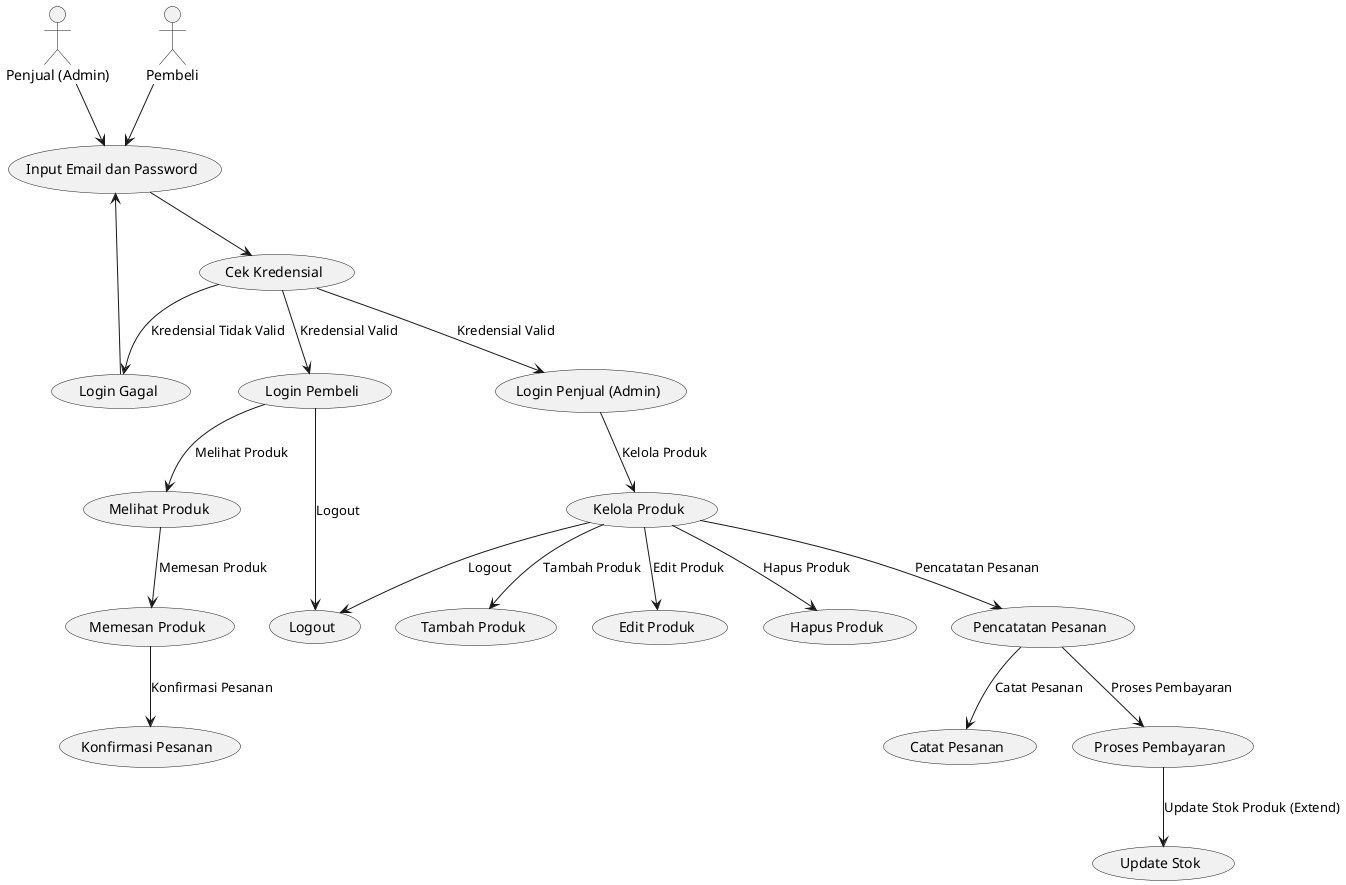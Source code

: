@startuml
actor "Penjual (Admin)" as Admin
actor "Pembeli" as Pembeli

usecase "Input Email dan Password" as UC10
usecase "Cek Kredensial" as UC11
usecase "Login Gagal" as UC12
usecase "Login Penjual (Admin)" as UC1
usecase "Login Pembeli" as UC2
usecase "Kelola Produk" as UC3
usecase "Tambah Produk" as UC4
usecase "Edit Produk" as UC5
usecase "Hapus Produk" as UC6
usecase "Pencatatan Pesanan" as UC7
usecase "Catat Pesanan" as UC8
usecase "Proses Pembayaran" as UC9
usecase "Melihat Produk" as UC13
usecase "Memesan Produk" as UC14
usecase "Konfirmasi Pesanan" as UC15
usecase "Logout" as UC16
usecase "Update Stok" as UC17

Admin --> UC10
Pembeli --> UC10

UC10 --> UC11
UC11 --> UC12: Kredensial Tidak Valid
UC12 --> UC10

UC11 --> UC1: Kredensial Valid
UC1 --> UC3: Kelola Produk
UC3 --> UC4: Tambah Produk
UC3 --> UC5: Edit Produk
UC3 --> UC6: Hapus Produk
UC3 --> UC7: Pencatatan Pesanan
UC7 --> UC8: Catat Pesanan
UC7 --> UC9: Proses Pembayaran
UC9 --> UC17: Update Stok Produk (Extend)
UC3 --> UC16: Logout

UC11 --> UC2: Kredensial Valid
UC2 --> UC13: Melihat Produk
UC13 --> UC14: Memesan Produk
UC14 --> UC15: Konfirmasi Pesanan
UC2 --> UC16: Logout

@enduml
